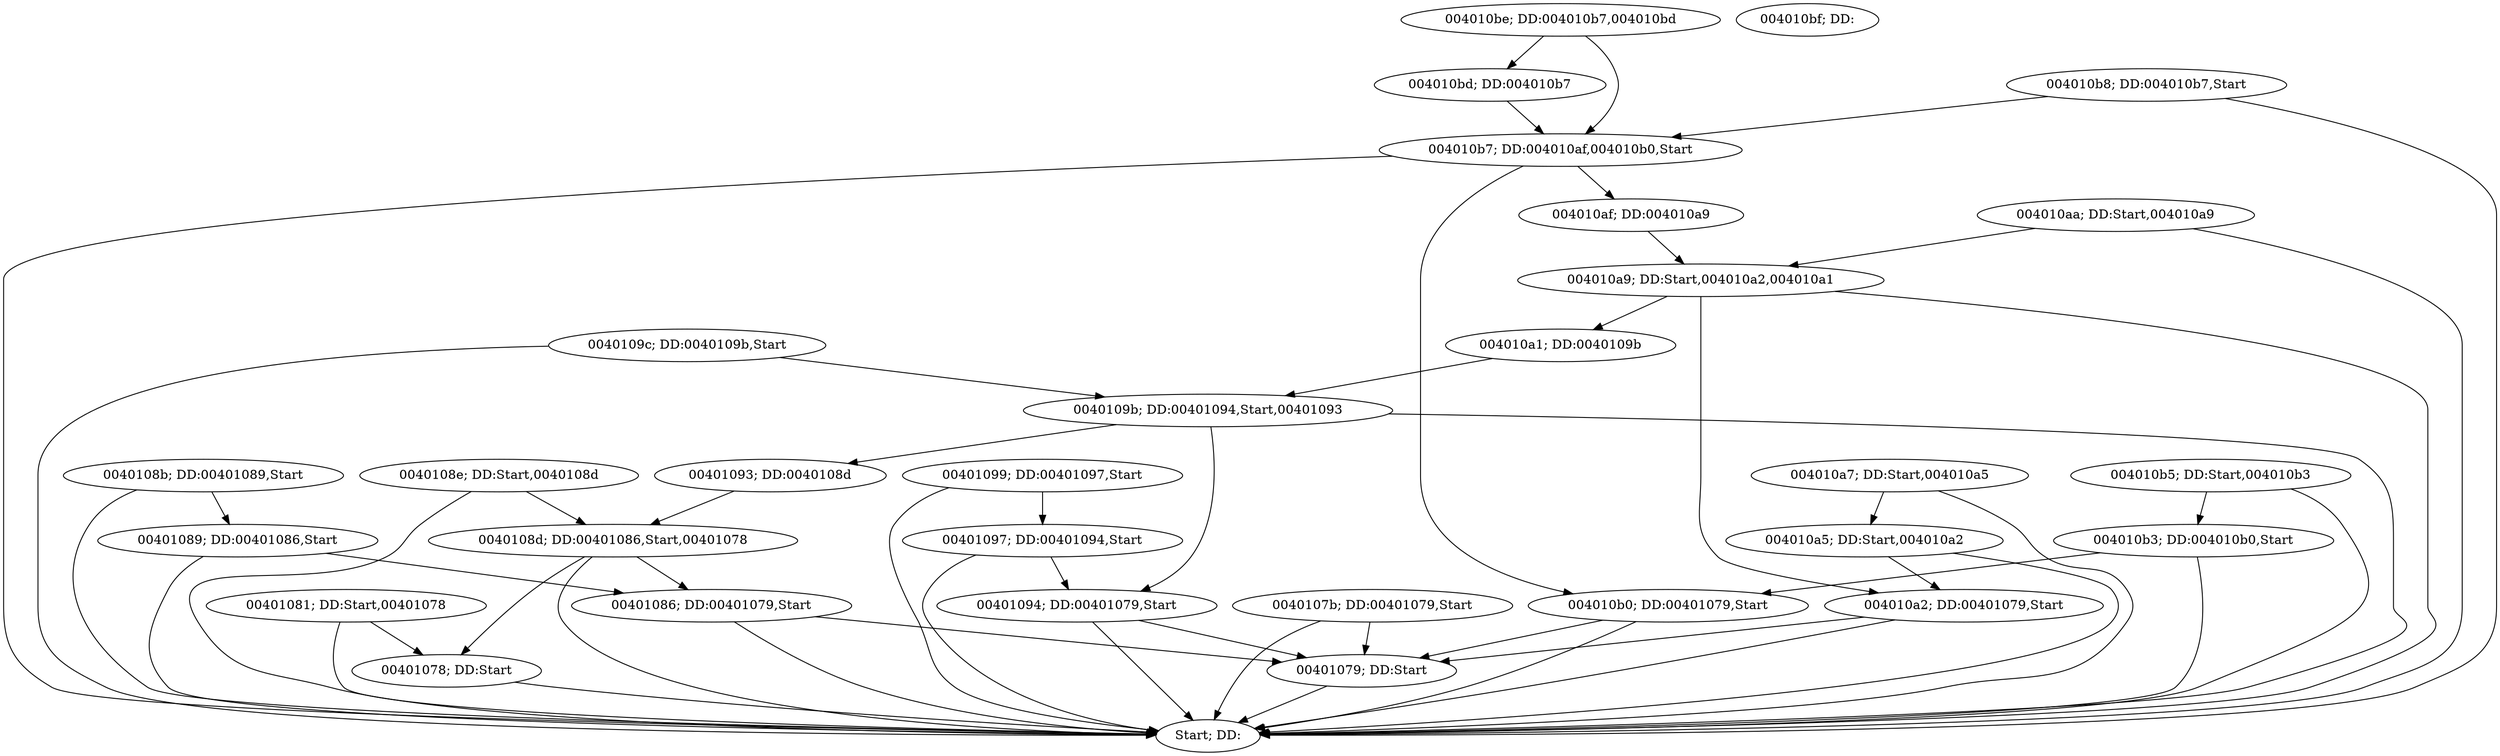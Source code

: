 digraph {
	n0 [label="Start; DD:"]
	n1 [label="00401078; DD:Start"]
	n2 [label="00401079; DD:Start"]
	n3 [label="0040107b; DD:00401079,Start"]
	n4 [label="00401081; DD:Start,00401078"]
	n5 [label="00401086; DD:00401079,Start"]
	n6 [label="00401089; DD:00401086,Start"]
	n7 [label="0040108b; DD:00401089,Start"]
	n8 [label="0040108d; DD:00401086,Start,00401078"]
	n9 [label="0040108e; DD:Start,0040108d"]
	n10 [label="00401093; DD:0040108d"]
	n11 [label="00401094; DD:00401079,Start"]
	n12 [label="00401097; DD:00401094,Start"]
	n13 [label="00401099; DD:00401097,Start"]
	n14 [label="0040109b; DD:00401094,Start,00401093"]
	n15 [label="0040109c; DD:0040109b,Start"]
	n16 [label="004010a1; DD:0040109b"]
	n17 [label="004010a2; DD:00401079,Start"]
	n18 [label="004010a5; DD:Start,004010a2"]
	n19 [label="004010a7; DD:Start,004010a5"]
	n20 [label="004010a9; DD:Start,004010a2,004010a1"]
	n21 [label="004010aa; DD:Start,004010a9"]
	n22 [label="004010af; DD:004010a9"]
	n23 [label="004010b0; DD:00401079,Start"]
	n24 [label="004010b3; DD:004010b0,Start"]
	n25 [label="004010b5; DD:Start,004010b3"]
	n26 [label="004010b7; DD:004010af,004010b0,Start"]
	n27 [label="004010b8; DD:004010b7,Start"]
	n28 [label="004010bd; DD:004010b7"]
	n29 [label="004010be; DD:004010b7,004010bd"]
	n30 [label="004010bf; DD:"]

	n1 -> n0
	n2 -> n0
	n3 -> n0
	n4 -> n0
	n5 -> n0
	n6 -> n0
	n7 -> n0
	n8 -> n0
	n9 -> n0
	n9 -> n8
	n11 -> n0
	n12 -> n0
	n13 -> n0
	n14 -> n0
	n15 -> n0
	n15 -> n14
	n17 -> n0
	n18 -> n0
	n19 -> n0
	n20 -> n0
	n21 -> n0
	n21 -> n20
	n23 -> n0
	n24 -> n0
	n25 -> n0
	n26 -> n0
	n27 -> n0
	n27 -> n26
	n3 -> n2
	n4 -> n1
	n5 -> n2
	n6 -> n5
	n7 -> n6
	n8 -> n5
	n8 -> n1
	n10 -> n8
	n11 -> n2
	n12 -> n11
	n13 -> n12
	n14 -> n11
	n14 -> n10
	n16 -> n14
	n17 -> n2
	n18 -> n17
	n19 -> n18
	n20 -> n17
	n20 -> n16
	n22 -> n20
	n23 -> n2
	n24 -> n23
	n25 -> n24
	n26 -> n23
	n26 -> n22
	n28 -> n26
	n29 -> n28
	n29 -> n26

}